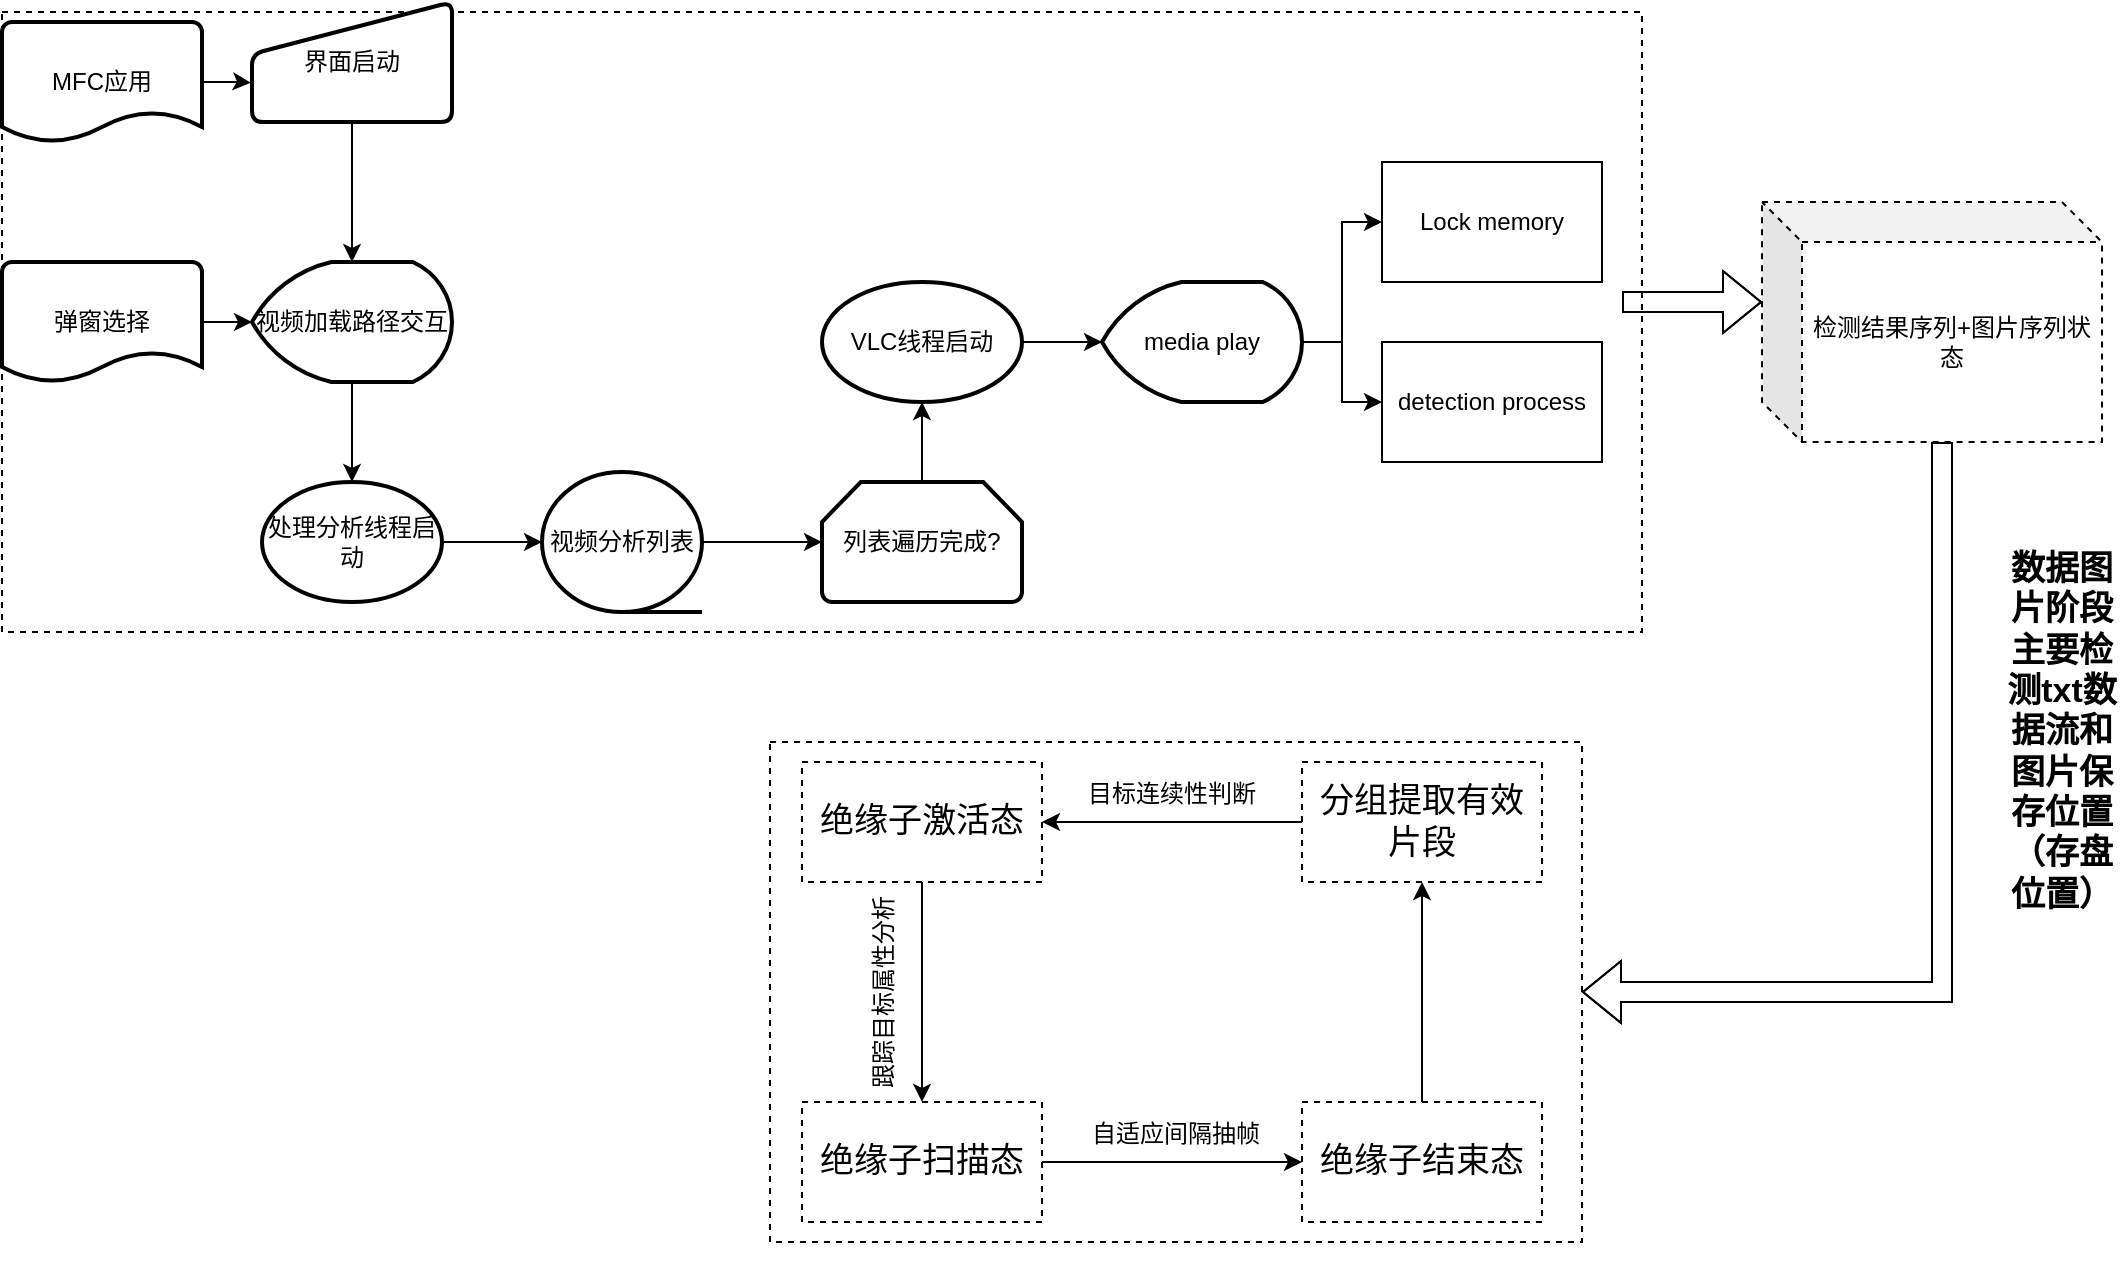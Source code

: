 <mxfile version="20.2.8" type="github">
  <diagram id="Vofl5bdccR7pekWCoRrU" name="第 1 页">
    <mxGraphModel dx="1497" dy="883" grid="1" gridSize="10" guides="1" tooltips="1" connect="1" arrows="1" fold="1" page="1" pageScale="1" pageWidth="827" pageHeight="1169" math="0" shadow="0">
      <root>
        <mxCell id="0" />
        <mxCell id="1" parent="0" />
        <mxCell id="JcYxAXZoqRxKvh5FQWdR-26" value="" style="rounded=0;whiteSpace=wrap;html=1;fillColor=none;dashed=1;" vertex="1" parent="1">
          <mxGeometry x="190" y="95" width="820" height="310" as="geometry" />
        </mxCell>
        <mxCell id="JcYxAXZoqRxKvh5FQWdR-5" style="edgeStyle=orthogonalEdgeStyle;rounded=0;orthogonalLoop=1;jettySize=auto;html=1;exitX=0.5;exitY=1;exitDx=0;exitDy=0;entryX=0.5;entryY=0;entryDx=0;entryDy=0;entryPerimeter=0;" edge="1" parent="1" source="JcYxAXZoqRxKvh5FQWdR-2" target="JcYxAXZoqRxKvh5FQWdR-4">
          <mxGeometry relative="1" as="geometry" />
        </mxCell>
        <mxCell id="JcYxAXZoqRxKvh5FQWdR-2" value="界面启动" style="html=1;strokeWidth=2;shape=manualInput;whiteSpace=wrap;rounded=1;size=26;arcSize=11;" vertex="1" parent="1">
          <mxGeometry x="315" y="90" width="100" height="60" as="geometry" />
        </mxCell>
        <mxCell id="JcYxAXZoqRxKvh5FQWdR-7" style="edgeStyle=orthogonalEdgeStyle;rounded=0;orthogonalLoop=1;jettySize=auto;html=1;exitX=0.5;exitY=1;exitDx=0;exitDy=0;exitPerimeter=0;entryX=0.5;entryY=0;entryDx=0;entryDy=0;entryPerimeter=0;" edge="1" parent="1" source="JcYxAXZoqRxKvh5FQWdR-4" target="JcYxAXZoqRxKvh5FQWdR-6">
          <mxGeometry relative="1" as="geometry" />
        </mxCell>
        <mxCell id="JcYxAXZoqRxKvh5FQWdR-4" value="视频加载路径交互" style="strokeWidth=2;html=1;shape=mxgraph.flowchart.display;whiteSpace=wrap;" vertex="1" parent="1">
          <mxGeometry x="315" y="220" width="100" height="60" as="geometry" />
        </mxCell>
        <mxCell id="JcYxAXZoqRxKvh5FQWdR-10" style="edgeStyle=orthogonalEdgeStyle;rounded=0;orthogonalLoop=1;jettySize=auto;html=1;exitX=1;exitY=0.5;exitDx=0;exitDy=0;exitPerimeter=0;entryX=0;entryY=0.5;entryDx=0;entryDy=0;entryPerimeter=0;" edge="1" parent="1" source="JcYxAXZoqRxKvh5FQWdR-6" target="JcYxAXZoqRxKvh5FQWdR-9">
          <mxGeometry relative="1" as="geometry" />
        </mxCell>
        <mxCell id="JcYxAXZoqRxKvh5FQWdR-6" value="处理分析线程启动" style="strokeWidth=2;html=1;shape=mxgraph.flowchart.start_2;whiteSpace=wrap;" vertex="1" parent="1">
          <mxGeometry x="320" y="330" width="90" height="60" as="geometry" />
        </mxCell>
        <mxCell id="JcYxAXZoqRxKvh5FQWdR-21" style="edgeStyle=orthogonalEdgeStyle;rounded=0;orthogonalLoop=1;jettySize=auto;html=1;exitX=1;exitY=0.5;exitDx=0;exitDy=0;exitPerimeter=0;entryX=0;entryY=0.5;entryDx=0;entryDy=0;entryPerimeter=0;" edge="1" parent="1" source="JcYxAXZoqRxKvh5FQWdR-8" target="JcYxAXZoqRxKvh5FQWdR-20">
          <mxGeometry relative="1" as="geometry" />
        </mxCell>
        <mxCell id="JcYxAXZoqRxKvh5FQWdR-8" value="VLC线程启动" style="strokeWidth=2;html=1;shape=mxgraph.flowchart.start_1;whiteSpace=wrap;" vertex="1" parent="1">
          <mxGeometry x="600" y="230" width="100" height="60" as="geometry" />
        </mxCell>
        <mxCell id="JcYxAXZoqRxKvh5FQWdR-12" style="edgeStyle=orthogonalEdgeStyle;rounded=0;orthogonalLoop=1;jettySize=auto;html=1;exitX=1;exitY=0.5;exitDx=0;exitDy=0;exitPerimeter=0;entryX=0;entryY=0.5;entryDx=0;entryDy=0;entryPerimeter=0;" edge="1" parent="1" source="JcYxAXZoqRxKvh5FQWdR-9" target="JcYxAXZoqRxKvh5FQWdR-11">
          <mxGeometry relative="1" as="geometry" />
        </mxCell>
        <mxCell id="JcYxAXZoqRxKvh5FQWdR-9" value="视频分析列表" style="strokeWidth=2;html=1;shape=mxgraph.flowchart.sequential_data;whiteSpace=wrap;" vertex="1" parent="1">
          <mxGeometry x="460" y="325" width="80" height="70" as="geometry" />
        </mxCell>
        <mxCell id="JcYxAXZoqRxKvh5FQWdR-13" style="edgeStyle=orthogonalEdgeStyle;rounded=0;orthogonalLoop=1;jettySize=auto;html=1;exitX=0.5;exitY=0;exitDx=0;exitDy=0;exitPerimeter=0;entryX=0.5;entryY=1;entryDx=0;entryDy=0;entryPerimeter=0;" edge="1" parent="1" source="JcYxAXZoqRxKvh5FQWdR-11" target="JcYxAXZoqRxKvh5FQWdR-8">
          <mxGeometry relative="1" as="geometry" />
        </mxCell>
        <mxCell id="JcYxAXZoqRxKvh5FQWdR-11" value="列表遍历完成?" style="strokeWidth=2;html=1;shape=mxgraph.flowchart.loop_limit;whiteSpace=wrap;" vertex="1" parent="1">
          <mxGeometry x="600" y="330" width="100" height="60" as="geometry" />
        </mxCell>
        <mxCell id="JcYxAXZoqRxKvh5FQWdR-17" style="edgeStyle=orthogonalEdgeStyle;rounded=0;orthogonalLoop=1;jettySize=auto;html=1;entryX=-0.006;entryY=0.672;entryDx=0;entryDy=0;entryPerimeter=0;" edge="1" parent="1" source="JcYxAXZoqRxKvh5FQWdR-14" target="JcYxAXZoqRxKvh5FQWdR-2">
          <mxGeometry relative="1" as="geometry" />
        </mxCell>
        <mxCell id="JcYxAXZoqRxKvh5FQWdR-14" value="MFC应用" style="strokeWidth=2;html=1;shape=mxgraph.flowchart.document2;whiteSpace=wrap;size=0.25;" vertex="1" parent="1">
          <mxGeometry x="190" y="100" width="100" height="60" as="geometry" />
        </mxCell>
        <mxCell id="JcYxAXZoqRxKvh5FQWdR-16" style="edgeStyle=orthogonalEdgeStyle;rounded=0;orthogonalLoop=1;jettySize=auto;html=1;entryX=0;entryY=0.5;entryDx=0;entryDy=0;entryPerimeter=0;" edge="1" parent="1" source="JcYxAXZoqRxKvh5FQWdR-15" target="JcYxAXZoqRxKvh5FQWdR-4">
          <mxGeometry relative="1" as="geometry" />
        </mxCell>
        <mxCell id="JcYxAXZoqRxKvh5FQWdR-15" value="弹窗选择" style="strokeWidth=2;html=1;shape=mxgraph.flowchart.document2;whiteSpace=wrap;size=0.25;" vertex="1" parent="1">
          <mxGeometry x="190" y="220" width="100" height="60" as="geometry" />
        </mxCell>
        <mxCell id="JcYxAXZoqRxKvh5FQWdR-23" style="edgeStyle=orthogonalEdgeStyle;rounded=0;orthogonalLoop=1;jettySize=auto;html=1;exitX=1;exitY=0.5;exitDx=0;exitDy=0;exitPerimeter=0;entryX=0;entryY=0.5;entryDx=0;entryDy=0;" edge="1" parent="1" source="JcYxAXZoqRxKvh5FQWdR-20" target="JcYxAXZoqRxKvh5FQWdR-22">
          <mxGeometry relative="1" as="geometry" />
        </mxCell>
        <mxCell id="JcYxAXZoqRxKvh5FQWdR-25" style="edgeStyle=orthogonalEdgeStyle;rounded=0;orthogonalLoop=1;jettySize=auto;html=1;exitX=1;exitY=0.5;exitDx=0;exitDy=0;exitPerimeter=0;entryX=0;entryY=0.5;entryDx=0;entryDy=0;" edge="1" parent="1" source="JcYxAXZoqRxKvh5FQWdR-20" target="JcYxAXZoqRxKvh5FQWdR-24">
          <mxGeometry relative="1" as="geometry" />
        </mxCell>
        <mxCell id="JcYxAXZoqRxKvh5FQWdR-20" value="media play" style="strokeWidth=2;html=1;shape=mxgraph.flowchart.display;whiteSpace=wrap;" vertex="1" parent="1">
          <mxGeometry x="740" y="230" width="100" height="60" as="geometry" />
        </mxCell>
        <mxCell id="JcYxAXZoqRxKvh5FQWdR-22" value="Lock memory" style="rounded=0;whiteSpace=wrap;html=1;" vertex="1" parent="1">
          <mxGeometry x="880" y="170" width="110" height="60" as="geometry" />
        </mxCell>
        <mxCell id="JcYxAXZoqRxKvh5FQWdR-24" value="detection process" style="rounded=0;whiteSpace=wrap;html=1;" vertex="1" parent="1">
          <mxGeometry x="880" y="260" width="110" height="60" as="geometry" />
        </mxCell>
        <mxCell id="JcYxAXZoqRxKvh5FQWdR-28" value="检测结果序列+图片序列状态" style="shape=cube;whiteSpace=wrap;html=1;boundedLbl=1;backgroundOutline=1;darkOpacity=0.05;darkOpacity2=0.1;dashed=1;fillColor=none;" vertex="1" parent="1">
          <mxGeometry x="1070" y="190" width="170" height="120" as="geometry" />
        </mxCell>
        <mxCell id="JcYxAXZoqRxKvh5FQWdR-35" value="" style="rounded=0;whiteSpace=wrap;html=1;fillColor=none;dashed=1;" vertex="1" parent="1">
          <mxGeometry x="574" y="460" width="406" height="250" as="geometry" />
        </mxCell>
        <mxCell id="JcYxAXZoqRxKvh5FQWdR-29" value="" style="shape=flexArrow;endArrow=classic;html=1;rounded=0;entryX=0;entryY=0;entryDx=0;entryDy=50.0;entryPerimeter=0;" edge="1" parent="1" target="JcYxAXZoqRxKvh5FQWdR-28">
          <mxGeometry width="50" height="50" relative="1" as="geometry">
            <mxPoint x="1000" y="240" as="sourcePoint" />
            <mxPoint x="700" y="150" as="targetPoint" />
            <Array as="points">
              <mxPoint x="1030" y="240" />
            </Array>
          </mxGeometry>
        </mxCell>
        <mxCell id="JcYxAXZoqRxKvh5FQWdR-37" value="" style="shape=flexArrow;endArrow=classic;html=1;rounded=0;entryX=1;entryY=0.5;entryDx=0;entryDy=0;" edge="1" parent="1" target="JcYxAXZoqRxKvh5FQWdR-35">
          <mxGeometry width="50" height="50" relative="1" as="geometry">
            <mxPoint x="1160" y="310" as="sourcePoint" />
            <mxPoint x="1230" y="310" as="targetPoint" />
            <Array as="points">
              <mxPoint x="1160" y="310" />
              <mxPoint x="1160" y="585" />
            </Array>
          </mxGeometry>
        </mxCell>
        <mxCell id="JcYxAXZoqRxKvh5FQWdR-39" value="&lt;font style=&quot;font-size: 17px;&quot;&gt;&lt;b&gt;数据图片阶段主要检测txt数据流和图片保存位置（存盘位置）&lt;/b&gt;&lt;/font&gt;" style="text;html=1;strokeColor=none;fillColor=none;align=center;verticalAlign=middle;whiteSpace=wrap;rounded=0;dashed=1;" vertex="1" parent="1">
          <mxGeometry x="1190" y="350" width="60" height="210" as="geometry" />
        </mxCell>
        <mxCell id="JcYxAXZoqRxKvh5FQWdR-50" style="edgeStyle=orthogonalEdgeStyle;rounded=0;orthogonalLoop=1;jettySize=auto;html=1;exitX=0;exitY=0.5;exitDx=0;exitDy=0;fontSize=17;" edge="1" parent="1" source="JcYxAXZoqRxKvh5FQWdR-40" target="JcYxAXZoqRxKvh5FQWdR-41">
          <mxGeometry relative="1" as="geometry" />
        </mxCell>
        <mxCell id="JcYxAXZoqRxKvh5FQWdR-40" value="分组提取有效片段" style="rounded=0;whiteSpace=wrap;html=1;dashed=1;fontSize=17;fillColor=none;" vertex="1" parent="1">
          <mxGeometry x="840" y="470" width="120" height="60" as="geometry" />
        </mxCell>
        <mxCell id="JcYxAXZoqRxKvh5FQWdR-51" style="edgeStyle=orthogonalEdgeStyle;rounded=0;orthogonalLoop=1;jettySize=auto;html=1;exitX=0.5;exitY=1;exitDx=0;exitDy=0;entryX=0.5;entryY=0;entryDx=0;entryDy=0;fontSize=17;" edge="1" parent="1" source="JcYxAXZoqRxKvh5FQWdR-41" target="JcYxAXZoqRxKvh5FQWdR-43">
          <mxGeometry relative="1" as="geometry" />
        </mxCell>
        <mxCell id="JcYxAXZoqRxKvh5FQWdR-41" value="绝缘子激活态" style="rounded=0;whiteSpace=wrap;html=1;dashed=1;fontSize=17;fillColor=none;" vertex="1" parent="1">
          <mxGeometry x="590" y="470" width="120" height="60" as="geometry" />
        </mxCell>
        <mxCell id="JcYxAXZoqRxKvh5FQWdR-52" style="edgeStyle=orthogonalEdgeStyle;rounded=0;orthogonalLoop=1;jettySize=auto;html=1;exitX=1;exitY=0.5;exitDx=0;exitDy=0;entryX=0;entryY=0.5;entryDx=0;entryDy=0;fontSize=17;" edge="1" parent="1" source="JcYxAXZoqRxKvh5FQWdR-43" target="JcYxAXZoqRxKvh5FQWdR-44">
          <mxGeometry relative="1" as="geometry" />
        </mxCell>
        <mxCell id="JcYxAXZoqRxKvh5FQWdR-43" value="绝缘子扫描态" style="rounded=0;whiteSpace=wrap;html=1;dashed=1;fontSize=17;fillColor=none;" vertex="1" parent="1">
          <mxGeometry x="590" y="640" width="120" height="60" as="geometry" />
        </mxCell>
        <mxCell id="JcYxAXZoqRxKvh5FQWdR-56" style="edgeStyle=orthogonalEdgeStyle;rounded=0;orthogonalLoop=1;jettySize=auto;html=1;exitX=0.5;exitY=0;exitDx=0;exitDy=0;entryX=0.5;entryY=1;entryDx=0;entryDy=0;fontSize=12;" edge="1" parent="1" source="JcYxAXZoqRxKvh5FQWdR-44" target="JcYxAXZoqRxKvh5FQWdR-40">
          <mxGeometry relative="1" as="geometry" />
        </mxCell>
        <mxCell id="JcYxAXZoqRxKvh5FQWdR-44" value="绝缘子结束态" style="rounded=0;whiteSpace=wrap;html=1;dashed=1;fontSize=17;fillColor=none;" vertex="1" parent="1">
          <mxGeometry x="840" y="640" width="120" height="60" as="geometry" />
        </mxCell>
        <mxCell id="JcYxAXZoqRxKvh5FQWdR-45" style="edgeStyle=orthogonalEdgeStyle;rounded=0;orthogonalLoop=1;jettySize=auto;html=1;exitX=0.5;exitY=1;exitDx=0;exitDy=0;fontSize=17;" edge="1" parent="1" source="JcYxAXZoqRxKvh5FQWdR-35" target="JcYxAXZoqRxKvh5FQWdR-35">
          <mxGeometry relative="1" as="geometry" />
        </mxCell>
        <mxCell id="JcYxAXZoqRxKvh5FQWdR-53" value="&lt;font style=&quot;font-size: 12px;&quot;&gt;目标连续性判断&lt;/font&gt;" style="text;html=1;strokeColor=none;fillColor=none;align=center;verticalAlign=middle;whiteSpace=wrap;rounded=0;dashed=1;fontSize=17;" vertex="1" parent="1">
          <mxGeometry x="730" y="470" width="90" height="30" as="geometry" />
        </mxCell>
        <mxCell id="JcYxAXZoqRxKvh5FQWdR-54" value="&lt;span style=&quot;font-size: 12px;&quot;&gt;跟踪目标属性分析&lt;/span&gt;" style="text;html=1;strokeColor=none;fillColor=none;align=center;verticalAlign=middle;whiteSpace=wrap;rounded=0;dashed=1;fontSize=17;rotation=-90;" vertex="1" parent="1">
          <mxGeometry x="580" y="570" width="100" height="30" as="geometry" />
        </mxCell>
        <mxCell id="JcYxAXZoqRxKvh5FQWdR-55" value="&lt;span style=&quot;font-size: 12px;&quot;&gt;自适应间隔抽帧&lt;/span&gt;" style="text;html=1;strokeColor=none;fillColor=none;align=center;verticalAlign=middle;whiteSpace=wrap;rounded=0;dashed=1;fontSize=17;rotation=0;" vertex="1" parent="1">
          <mxGeometry x="727" y="640" width="100" height="30" as="geometry" />
        </mxCell>
      </root>
    </mxGraphModel>
  </diagram>
</mxfile>
